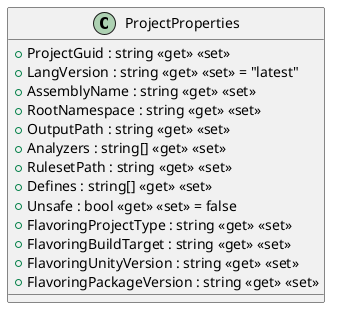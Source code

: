 @startuml
class ProjectProperties {
    + ProjectGuid : string <<get>> <<set>>
    + LangVersion : string <<get>> <<set>> = "latest"
    + AssemblyName : string <<get>> <<set>>
    + RootNamespace : string <<get>> <<set>>
    + OutputPath : string <<get>> <<set>>
    + Analyzers : string[] <<get>> <<set>>
    + RulesetPath : string <<get>> <<set>>
    + Defines : string[] <<get>> <<set>>
    + Unsafe : bool <<get>> <<set>> = false
    + FlavoringProjectType : string <<get>> <<set>>
    + FlavoringBuildTarget : string <<get>> <<set>>
    + FlavoringUnityVersion : string <<get>> <<set>>
    + FlavoringPackageVersion : string <<get>> <<set>>
}
@enduml
